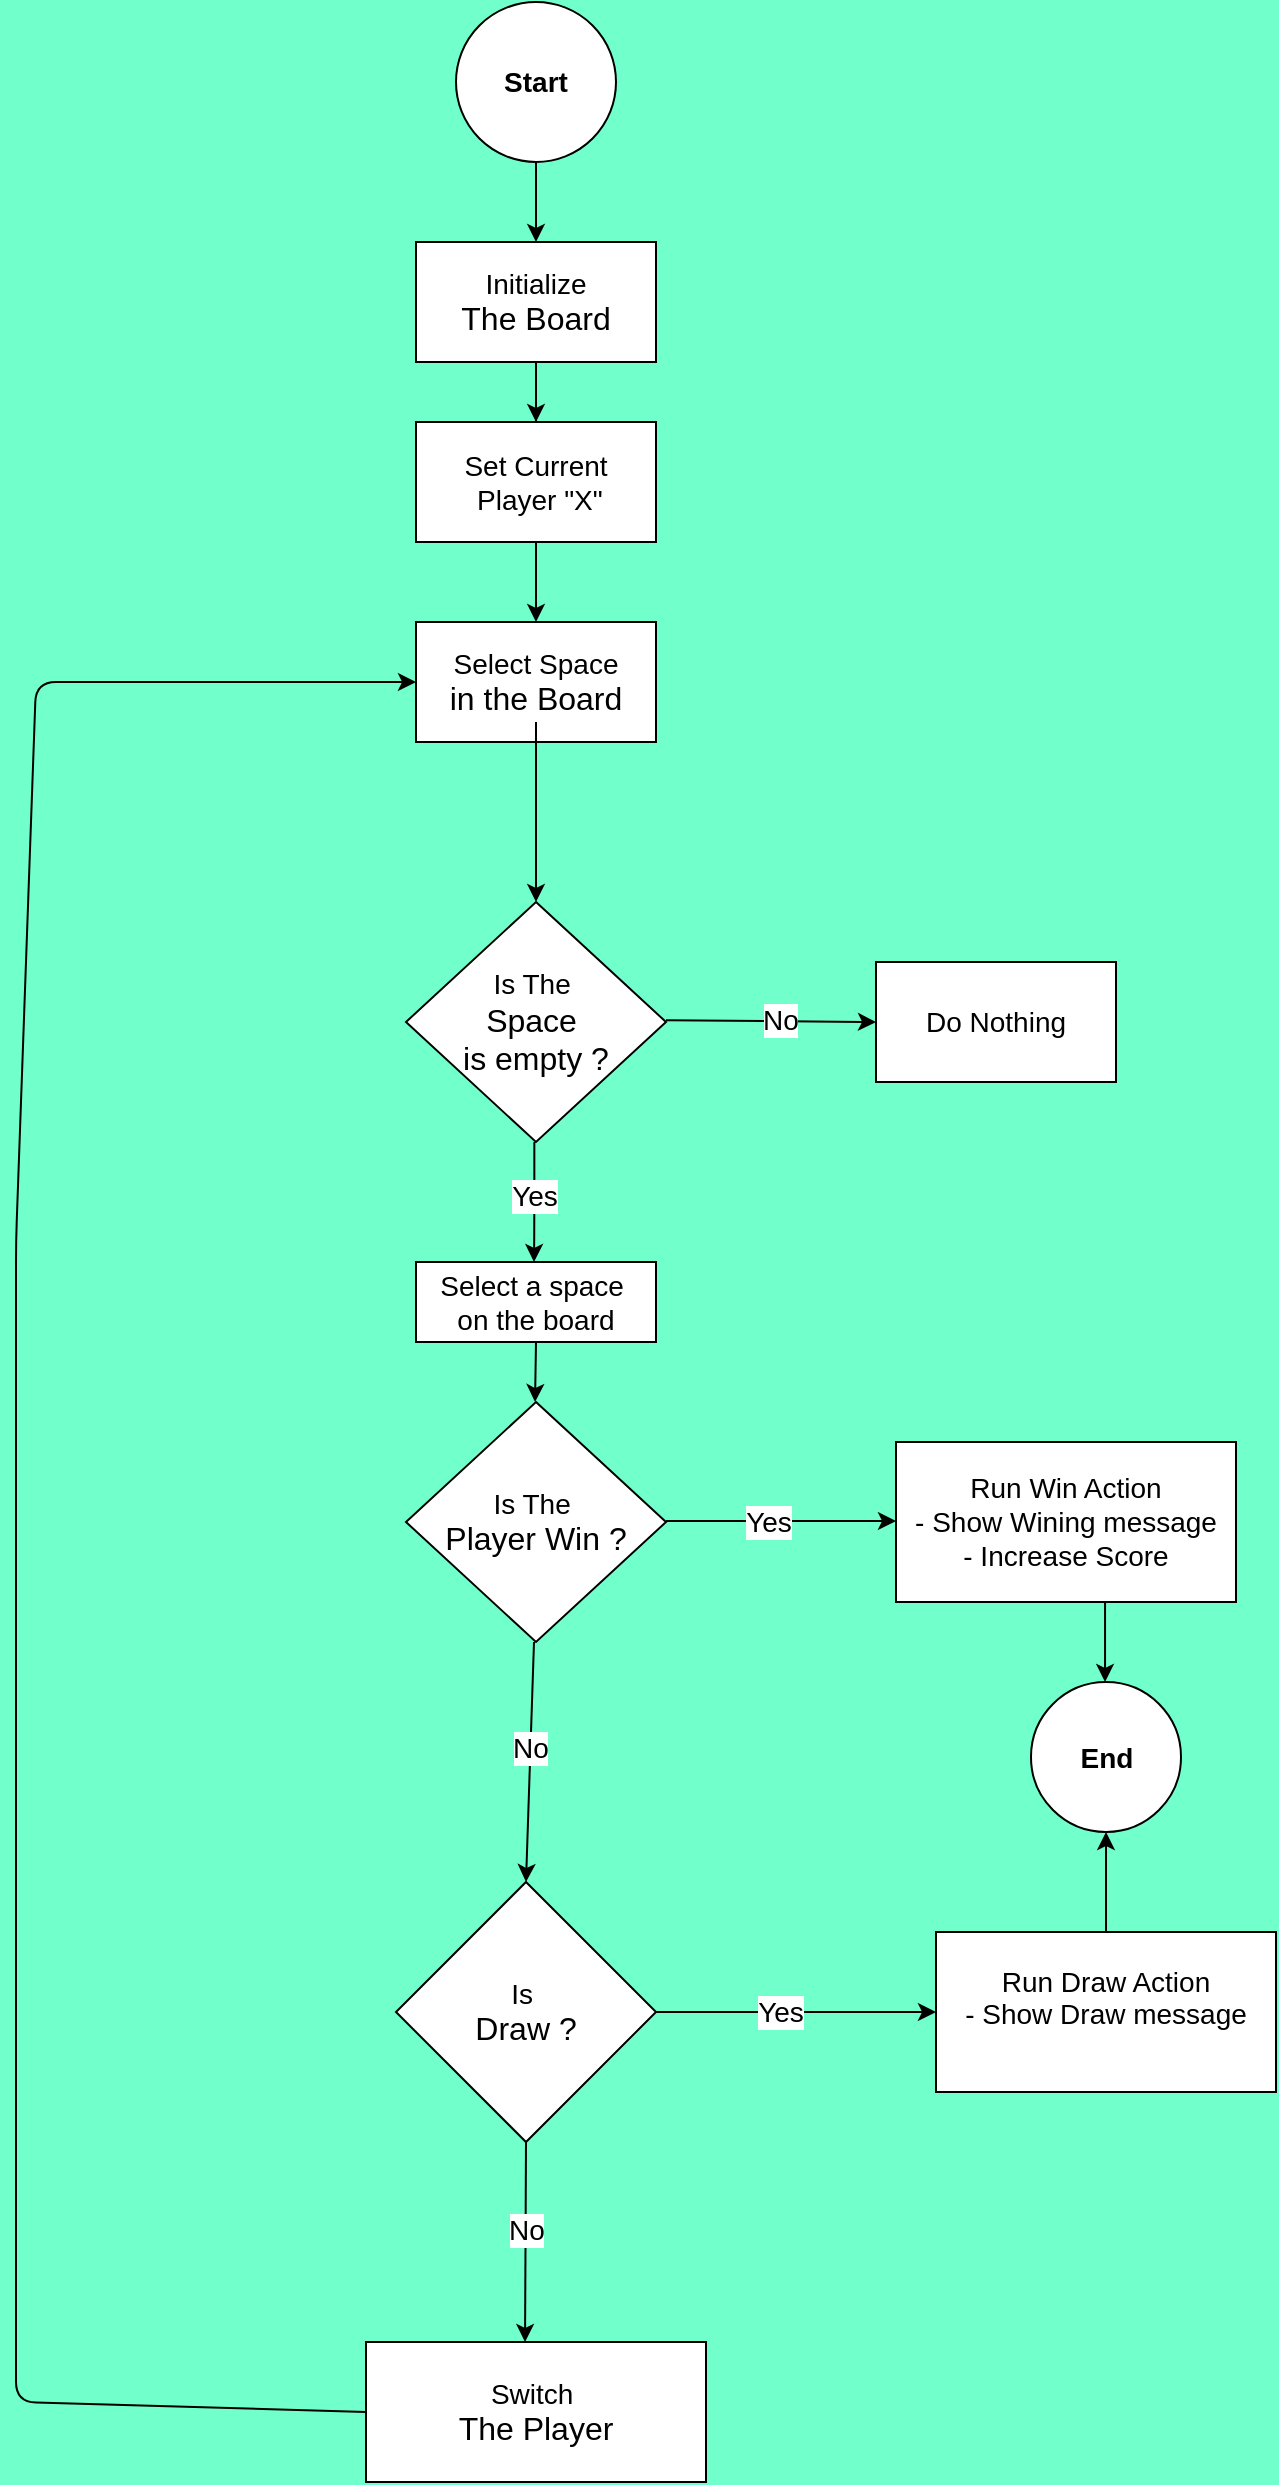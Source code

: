 <mxfile>
    <diagram name="Page-1" id="YGu5XpwTbaYucJJaIHfA">
        <mxGraphModel dx="418" dy="303" grid="1" gridSize="10" guides="1" tooltips="1" connect="1" arrows="1" fold="1" page="1" pageScale="1" pageWidth="850" pageHeight="1100" background="#71FFCB" math="0" shadow="0">
            <root>
                <mxCell id="0"/>
                <mxCell id="1" parent="0"/>
                <mxCell id="2" value="&lt;b&gt;&lt;font style=&quot;font-size: 14px;&quot;&gt;Start&lt;/font&gt;&lt;/b&gt;" style="ellipse;whiteSpace=wrap;html=1;aspect=fixed;" vertex="1" parent="1">
                    <mxGeometry x="400" y="70" width="80" height="80" as="geometry"/>
                </mxCell>
                <mxCell id="3" value="" style="endArrow=classic;html=1;entryX=0.5;entryY=0;entryDx=0;entryDy=0;" edge="1" parent="1" target="4">
                    <mxGeometry width="50" height="50" relative="1" as="geometry">
                        <mxPoint x="440" y="150" as="sourcePoint"/>
                        <mxPoint x="440" y="220" as="targetPoint"/>
                    </mxGeometry>
                </mxCell>
                <mxCell id="32" value="" style="edgeStyle=none;html=1;" edge="1" parent="1" source="4" target="31">
                    <mxGeometry relative="1" as="geometry"/>
                </mxCell>
                <mxCell id="4" value="&lt;font style=&quot;font-size: 14px;&quot;&gt;Initialize&lt;/font&gt;&lt;div&gt;&lt;font size=&quot;3&quot;&gt;The Board&lt;/font&gt;&lt;/div&gt;" style="rounded=0;whiteSpace=wrap;html=1;" vertex="1" parent="1">
                    <mxGeometry x="380" y="190" width="120" height="60" as="geometry"/>
                </mxCell>
                <mxCell id="5" value="" style="endArrow=classic;html=1;exitX=0.5;exitY=1;exitDx=0;exitDy=0;entryX=0.5;entryY=0;entryDx=0;entryDy=0;" edge="1" parent="1" source="4" target="6">
                    <mxGeometry width="50" height="50" relative="1" as="geometry">
                        <mxPoint x="430" y="280" as="sourcePoint"/>
                        <mxPoint x="440" y="370" as="targetPoint"/>
                        <Array as="points">
                            <mxPoint x="440" y="320"/>
                        </Array>
                    </mxGeometry>
                </mxCell>
                <mxCell id="6" value="&lt;font style=&quot;font-size: 14px;&quot;&gt;Select Space&lt;/font&gt;&lt;div&gt;&lt;font size=&quot;3&quot;&gt;in the Board&lt;/font&gt;&lt;/div&gt;" style="rounded=0;whiteSpace=wrap;html=1;" vertex="1" parent="1">
                    <mxGeometry x="380" y="380" width="120" height="60" as="geometry"/>
                </mxCell>
                <mxCell id="7" value="" style="endArrow=classic;html=1;exitX=0.5;exitY=1;exitDx=0;exitDy=0;" edge="1" parent="1">
                    <mxGeometry width="50" height="50" relative="1" as="geometry">
                        <mxPoint x="440" y="430" as="sourcePoint"/>
                        <mxPoint x="440" y="520" as="targetPoint"/>
                        <Array as="points">
                            <mxPoint x="440" y="470"/>
                        </Array>
                    </mxGeometry>
                </mxCell>
                <mxCell id="8" value="&lt;font style=&quot;font-size: 14px;&quot;&gt;Is The&amp;nbsp;&lt;/font&gt;&lt;div&gt;&lt;font size=&quot;3&quot;&gt;Space&amp;nbsp;&lt;/font&gt;&lt;/div&gt;&lt;div&gt;&lt;font size=&quot;3&quot;&gt;is empty ?&lt;/font&gt;&lt;/div&gt;" style="rhombus;whiteSpace=wrap;html=1;" vertex="1" parent="1">
                    <mxGeometry x="375" y="520" width="130" height="120" as="geometry"/>
                </mxCell>
                <mxCell id="9" value="" style="endArrow=classic;html=1;entryX=0;entryY=0.5;entryDx=0;entryDy=0;" edge="1" parent="1" target="11">
                    <mxGeometry width="50" height="50" relative="1" as="geometry">
                        <mxPoint x="505" y="579.17" as="sourcePoint"/>
                        <mxPoint x="605" y="579.17" as="targetPoint"/>
                    </mxGeometry>
                </mxCell>
                <mxCell id="13" value="&lt;font style=&quot;font-size: 14px;&quot;&gt;No&lt;/font&gt;" style="edgeLabel;html=1;align=center;verticalAlign=middle;resizable=0;points=[];" vertex="1" connectable="0" parent="9">
                    <mxGeometry x="0.075" y="1" relative="1" as="geometry">
                        <mxPoint as="offset"/>
                    </mxGeometry>
                </mxCell>
                <mxCell id="11" value="&lt;span style=&quot;font-size: 14px;&quot;&gt;Do Nothing&lt;/span&gt;" style="rounded=0;whiteSpace=wrap;html=1;" vertex="1" parent="1">
                    <mxGeometry x="610" y="550" width="120" height="60" as="geometry"/>
                </mxCell>
                <mxCell id="12" value="&lt;font style=&quot;font-size: 14px;&quot;&gt;Yes&lt;/font&gt;" style="endArrow=classic;html=1;exitX=0.5;exitY=1;exitDx=0;exitDy=0;" edge="1" parent="1">
                    <mxGeometry x="-0.111" width="50" height="50" relative="1" as="geometry">
                        <mxPoint x="439.17" y="640" as="sourcePoint"/>
                        <mxPoint x="439" y="700" as="targetPoint"/>
                        <Array as="points">
                            <mxPoint x="439.17" y="680"/>
                        </Array>
                        <mxPoint as="offset"/>
                    </mxGeometry>
                </mxCell>
                <mxCell id="14" value="&lt;font style=&quot;font-size: 14px;&quot;&gt;Is The&amp;nbsp;&lt;/font&gt;&lt;div&gt;&lt;font size=&quot;3&quot;&gt;Player Win ?&lt;/font&gt;&lt;/div&gt;" style="rhombus;whiteSpace=wrap;html=1;" vertex="1" parent="1">
                    <mxGeometry x="375" y="770" width="130" height="120" as="geometry"/>
                </mxCell>
                <mxCell id="15" value="&lt;font style=&quot;font-size: 14px;&quot;&gt;Yes&lt;/font&gt;" style="endArrow=classic;html=1;exitX=0.5;exitY=1;exitDx=0;exitDy=0;" edge="1" parent="1">
                    <mxGeometry x="-0.111" width="50" height="50" relative="1" as="geometry">
                        <mxPoint x="505" y="829.52" as="sourcePoint"/>
                        <mxPoint x="620" y="829.52" as="targetPoint"/>
                        <Array as="points"/>
                        <mxPoint as="offset"/>
                    </mxGeometry>
                </mxCell>
                <mxCell id="16" value="&lt;font style=&quot;font-size: 14px;&quot;&gt;Run Win Action&lt;/font&gt;&lt;div&gt;&lt;font style=&quot;font-size: 14px;&quot;&gt;- Show Wining message&lt;/font&gt;&lt;/div&gt;&lt;div&gt;&lt;font style=&quot;font-size: 14px;&quot;&gt;- Increase Score&lt;/font&gt;&lt;/div&gt;" style="rounded=0;whiteSpace=wrap;html=1;" vertex="1" parent="1">
                    <mxGeometry x="620" y="790" width="170" height="80" as="geometry"/>
                </mxCell>
                <mxCell id="17" value="&lt;font style=&quot;font-size: 14px;&quot;&gt;No&lt;/font&gt;" style="endArrow=classic;html=1;entryX=0.5;entryY=0;entryDx=0;entryDy=0;" edge="1" parent="1" target="18">
                    <mxGeometry x="-0.111" width="50" height="50" relative="1" as="geometry">
                        <mxPoint x="439" y="890" as="sourcePoint"/>
                        <mxPoint x="439" y="930" as="targetPoint"/>
                        <Array as="points"/>
                        <mxPoint as="offset"/>
                    </mxGeometry>
                </mxCell>
                <mxCell id="18" value="&lt;font style=&quot;font-size: 14px;&quot;&gt;Is&amp;nbsp;&lt;/font&gt;&lt;div&gt;&lt;font size=&quot;3&quot;&gt;Draw ?&lt;/font&gt;&lt;/div&gt;" style="rhombus;whiteSpace=wrap;html=1;" vertex="1" parent="1">
                    <mxGeometry x="370" y="1010" width="130" height="130" as="geometry"/>
                </mxCell>
                <mxCell id="19" value="&lt;font style=&quot;font-size: 14px;&quot;&gt;Run Draw Action&lt;/font&gt;&lt;div&gt;&lt;font style=&quot;font-size: 14px;&quot;&gt;- Show Draw message&lt;/font&gt;&lt;/div&gt;&lt;div&gt;&lt;br&gt;&lt;/div&gt;" style="rounded=0;whiteSpace=wrap;html=1;" vertex="1" parent="1">
                    <mxGeometry x="640" y="1035" width="170" height="80" as="geometry"/>
                </mxCell>
                <mxCell id="20" value="&lt;font style=&quot;font-size: 14px;&quot;&gt;Yes&lt;/font&gt;" style="endArrow=classic;html=1;entryX=0;entryY=0.5;entryDx=0;entryDy=0;exitX=1;exitY=0.5;exitDx=0;exitDy=0;" edge="1" parent="1" source="18" target="19">
                    <mxGeometry x="-0.111" width="50" height="50" relative="1" as="geometry">
                        <mxPoint x="505" y="1005" as="sourcePoint"/>
                        <mxPoint x="620" y="999.17" as="targetPoint"/>
                        <Array as="points"/>
                        <mxPoint as="offset"/>
                    </mxGeometry>
                </mxCell>
                <mxCell id="23" value="&lt;b&gt;&lt;font style=&quot;font-size: 14px;&quot;&gt;End&lt;/font&gt;&lt;/b&gt;" style="ellipse;whiteSpace=wrap;html=1;aspect=fixed;" vertex="1" parent="1">
                    <mxGeometry x="687.5" y="910" width="75" height="75" as="geometry"/>
                </mxCell>
                <mxCell id="26" value="" style="endArrow=classic;html=1;entryX=0.5;entryY=0;entryDx=0;entryDy=0;" edge="1" parent="1">
                    <mxGeometry x="-0.111" width="50" height="50" relative="1" as="geometry">
                        <mxPoint x="724.52" y="870" as="sourcePoint"/>
                        <mxPoint x="724.52" y="910" as="targetPoint"/>
                        <Array as="points"/>
                        <mxPoint as="offset"/>
                    </mxGeometry>
                </mxCell>
                <mxCell id="27" value="" style="endArrow=classic;html=1;entryX=0.5;entryY=1;entryDx=0;entryDy=0;exitX=0.5;exitY=0;exitDx=0;exitDy=0;" edge="1" parent="1" source="19" target="23">
                    <mxGeometry x="-0.111" width="50" height="50" relative="1" as="geometry">
                        <mxPoint x="719.17" y="960" as="sourcePoint"/>
                        <mxPoint x="719.17" y="1000" as="targetPoint"/>
                        <Array as="points"/>
                        <mxPoint as="offset"/>
                    </mxGeometry>
                </mxCell>
                <mxCell id="28" value="" style="endArrow=classic;html=1;entryX=0;entryY=0.5;entryDx=0;entryDy=0;exitX=0;exitY=0.5;exitDx=0;exitDy=0;" edge="1" parent="1" source="30" target="6">
                    <mxGeometry width="50" height="50" relative="1" as="geometry">
                        <mxPoint x="200" y="1200" as="sourcePoint"/>
                        <mxPoint x="360" y="940" as="targetPoint"/>
                        <Array as="points">
                            <mxPoint x="180" y="1270"/>
                            <mxPoint x="180" y="850"/>
                            <mxPoint x="180" y="690"/>
                            <mxPoint x="190" y="410"/>
                        </Array>
                    </mxGeometry>
                </mxCell>
                <mxCell id="29" value="&lt;font style=&quot;font-size: 14px;&quot;&gt;No&lt;/font&gt;" style="endArrow=classic;html=1;exitX=0.5;exitY=1;exitDx=0;exitDy=0;" edge="1" parent="1" source="18">
                    <mxGeometry x="-0.111" width="50" height="50" relative="1" as="geometry">
                        <mxPoint x="435" y="1120" as="sourcePoint"/>
                        <mxPoint x="434.52" y="1240" as="targetPoint"/>
                        <Array as="points"/>
                        <mxPoint as="offset"/>
                    </mxGeometry>
                </mxCell>
                <mxCell id="30" value="&lt;div&gt;&lt;font style=&quot;font-size: 14px;&quot;&gt;Switch&amp;nbsp;&lt;/font&gt;&lt;/div&gt;&lt;div&gt;&lt;font size=&quot;3&quot;&gt;The Player&lt;/font&gt;&lt;/div&gt;" style="rounded=0;whiteSpace=wrap;html=1;" vertex="1" parent="1">
                    <mxGeometry x="355" y="1240" width="170" height="70" as="geometry"/>
                </mxCell>
                <mxCell id="31" value="&lt;span style=&quot;font-size: 14px;&quot;&gt;Set Current&lt;/span&gt;&lt;div&gt;&lt;span style=&quot;font-size: 14px;&quot;&gt;&amp;nbsp;Player &quot;X&quot;&lt;/span&gt;&lt;/div&gt;" style="rounded=0;whiteSpace=wrap;html=1;" vertex="1" parent="1">
                    <mxGeometry x="380" y="280" width="120" height="60" as="geometry"/>
                </mxCell>
                <mxCell id="33" value="&lt;span style=&quot;font-size: 14px;&quot;&gt;Select a space&amp;nbsp;&lt;/span&gt;&lt;div&gt;&lt;span style=&quot;font-size: 14px;&quot;&gt;on the board&lt;/span&gt;&lt;/div&gt;" style="rounded=0;whiteSpace=wrap;html=1;" vertex="1" parent="1">
                    <mxGeometry x="380" y="700" width="120" height="40" as="geometry"/>
                </mxCell>
                <mxCell id="34" value="" style="endArrow=classic;html=1;" edge="1" parent="1">
                    <mxGeometry x="-0.111" width="50" height="50" relative="1" as="geometry">
                        <mxPoint x="440" y="740" as="sourcePoint"/>
                        <mxPoint x="439.83" y="770" as="targetPoint"/>
                        <Array as="points">
                            <mxPoint x="439.52" y="770"/>
                        </Array>
                        <mxPoint as="offset"/>
                    </mxGeometry>
                </mxCell>
            </root>
        </mxGraphModel>
    </diagram>
</mxfile>